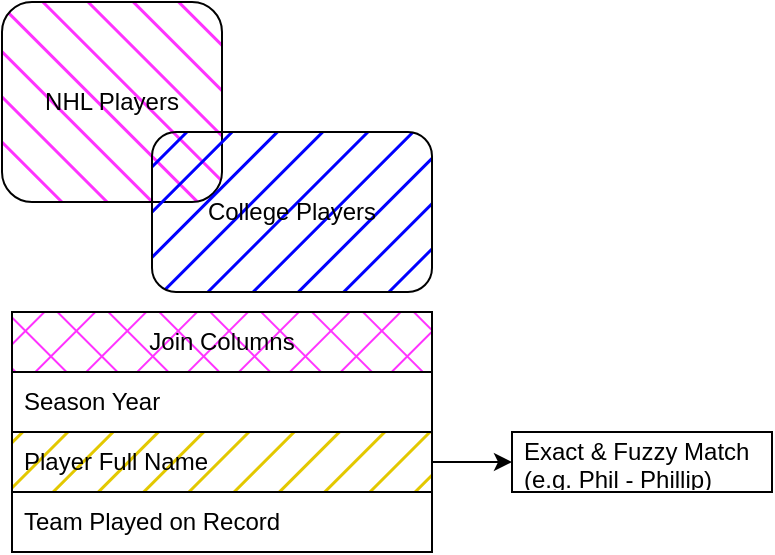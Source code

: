 <mxfile>
    <diagram id="qTA7CkCIP4nR7gsChDAQ" name="Page-1">
        <mxGraphModel dx="434" dy="421" grid="1" gridSize="10" guides="1" tooltips="1" connect="1" arrows="1" fold="1" page="1" pageScale="1" pageWidth="850" pageHeight="1100" background="#ffffff" math="0" shadow="0">
            <root>
                <mxCell id="0"/>
                <mxCell id="1" parent="0"/>
                <mxCell id="2" value="NHL Players" style="rounded=1;whiteSpace=wrap;html=1;fillColor=#FF33FF;gradientColor=none;fillStyle=hatch;direction=south;fontColor=#000000;strokeColor=#000000;" vertex="1" parent="1">
                    <mxGeometry x="75" y="65" width="110" height="100" as="geometry"/>
                </mxCell>
                <mxCell id="3" value="College Players" style="rounded=1;whiteSpace=wrap;html=1;fillColor=#0000FF;fillStyle=hatch;fontColor=#000000;strokeColor=#000000;" vertex="1" parent="1">
                    <mxGeometry x="150" y="130" width="140" height="80" as="geometry"/>
                </mxCell>
                <mxCell id="6" value="Join Columns" style="swimlane;fontStyle=0;childLayout=stackLayout;horizontal=1;startSize=30;horizontalStack=0;resizeParent=1;resizeParentMax=0;resizeLast=0;collapsible=1;marginBottom=0;whiteSpace=wrap;html=1;fillStyle=cross-hatch;fillColor=#FF33FF;gradientColor=none;fontColor=#000000;strokeColor=#000000;" vertex="1" parent="1">
                    <mxGeometry x="80" y="220" width="210" height="120" as="geometry"/>
                </mxCell>
                <mxCell id="7" value="Season Year" style="text;strokeColor=#000000;fillColor=none;align=left;verticalAlign=middle;spacingLeft=4;spacingRight=4;overflow=hidden;points=[[0,0.5],[1,0.5]];portConstraint=eastwest;rotatable=0;whiteSpace=wrap;html=1;fillStyle=hatch;fontColor=#000000;" vertex="1" parent="6">
                    <mxGeometry y="30" width="210" height="30" as="geometry"/>
                </mxCell>
                <mxCell id="8" value="Player Full Name" style="text;strokeColor=#000000;fillColor=#e3c800;align=left;verticalAlign=middle;spacingLeft=4;spacingRight=4;overflow=hidden;points=[[0,0.5],[1,0.5]];portConstraint=eastwest;rotatable=0;whiteSpace=wrap;html=1;fillStyle=hatch;fontColor=#000000;" vertex="1" parent="6">
                    <mxGeometry y="60" width="210" height="30" as="geometry"/>
                </mxCell>
                <mxCell id="9" value="Team Played on Record" style="text;strokeColor=#000000;fillColor=none;align=left;verticalAlign=middle;spacingLeft=4;spacingRight=4;overflow=hidden;points=[[0,0.5],[1,0.5]];portConstraint=eastwest;rotatable=0;whiteSpace=wrap;html=1;fillStyle=hatch;fontColor=#000000;" vertex="1" parent="6">
                    <mxGeometry y="90" width="210" height="30" as="geometry"/>
                </mxCell>
                <mxCell id="10" value="" style="endArrow=classic;html=1;exitX=1;exitY=0.5;exitDx=0;exitDy=0;fontColor=#000000;strokeColor=#000000;" edge="1" parent="1" source="8">
                    <mxGeometry width="50" height="50" relative="1" as="geometry">
                        <mxPoint x="340" y="305" as="sourcePoint"/>
                        <mxPoint x="330" y="295" as="targetPoint"/>
                    </mxGeometry>
                </mxCell>
                <mxCell id="11" value="Exact &amp;amp; Fuzzy Match&lt;br&gt;(e.g. Phil - Phillip)" style="text;strokeColor=#000000;fillColor=none;align=left;verticalAlign=middle;spacingLeft=4;spacingRight=4;overflow=hidden;points=[[0,0.5],[1,0.5]];portConstraint=eastwest;rotatable=0;whiteSpace=wrap;html=1;fillStyle=hatch;fontColor=#000000;" vertex="1" parent="1">
                    <mxGeometry x="330" y="280" width="130" height="30" as="geometry"/>
                </mxCell>
            </root>
        </mxGraphModel>
    </diagram>
</mxfile>